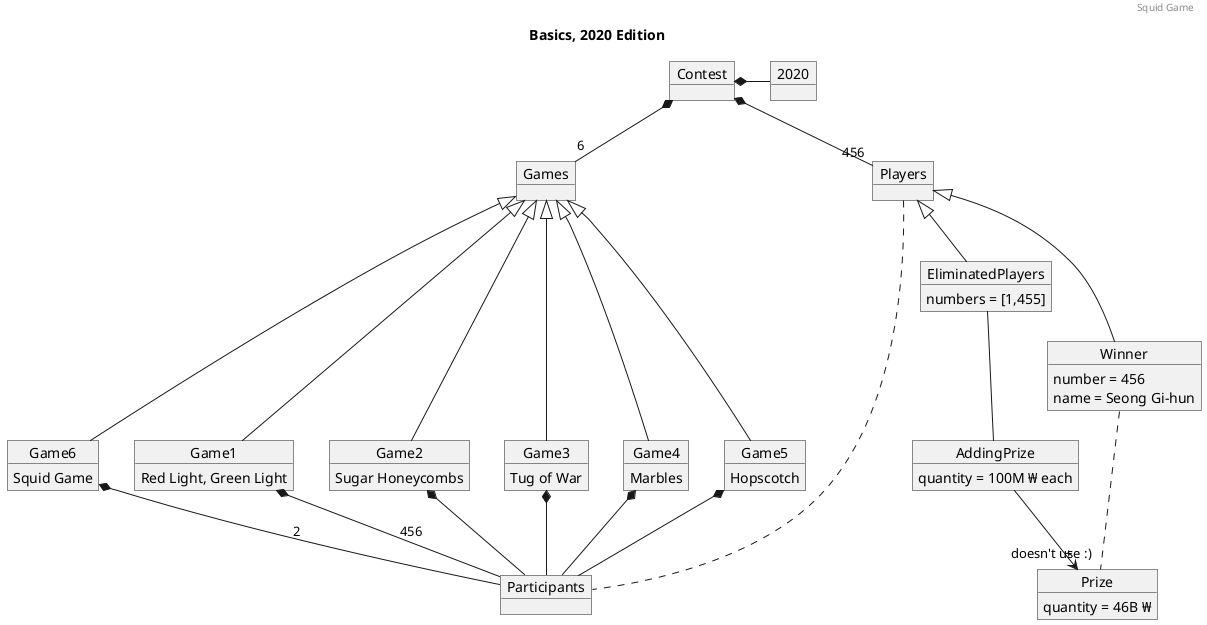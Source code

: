 @startuml
'https://plantuml.com/object-diagram

title Basics, 2020 Edition
header Squid Game

object Contest
object 2020

object Games
object Players

object Winner{
number = 456
name = Seong Gi-hun
}

object EliminatedPlayers{
numbers = [1,455]
}

object Prize{
quantity = 46B ₩
}

object AddingPrize{
quantity = 100M ₩ each
}

object Participants

object Game1{
Red Light, Green Light
}
object Game2{
Sugar Honeycombs
}
object Game3{
Tug of War
}
object Game4{
Marbles
}
object Game5{
Hopscotch
}
object Game6{
Squid Game
}


''''''''''''''''


Contest *- 2020
Contest *-- "456" Players
Contest *-- "6" Games

Winner -u-|> Players
EliminatedPlayers -u-|> Players

EliminatedPlayers -- AddingPrize
AddingPrize --> "+" Prize

Winner .. "doesn't use :)" Prize

Players .. Participants

Game1 --u-|> Games
Game2 --u-|> Games
Game3 --u-|> Games
Game4 --u-|> Games
Game5 --u-|> Games
Game6 --u-|> Games

Game1 *-- Participants : 456
Game2 *-- Participants : ""
Game3 *-- Participants : ""
Game4 *-- Participants : ""
Game5 *-- Participants : ""
Game6 *-- Participants : "2   "

@enduml
